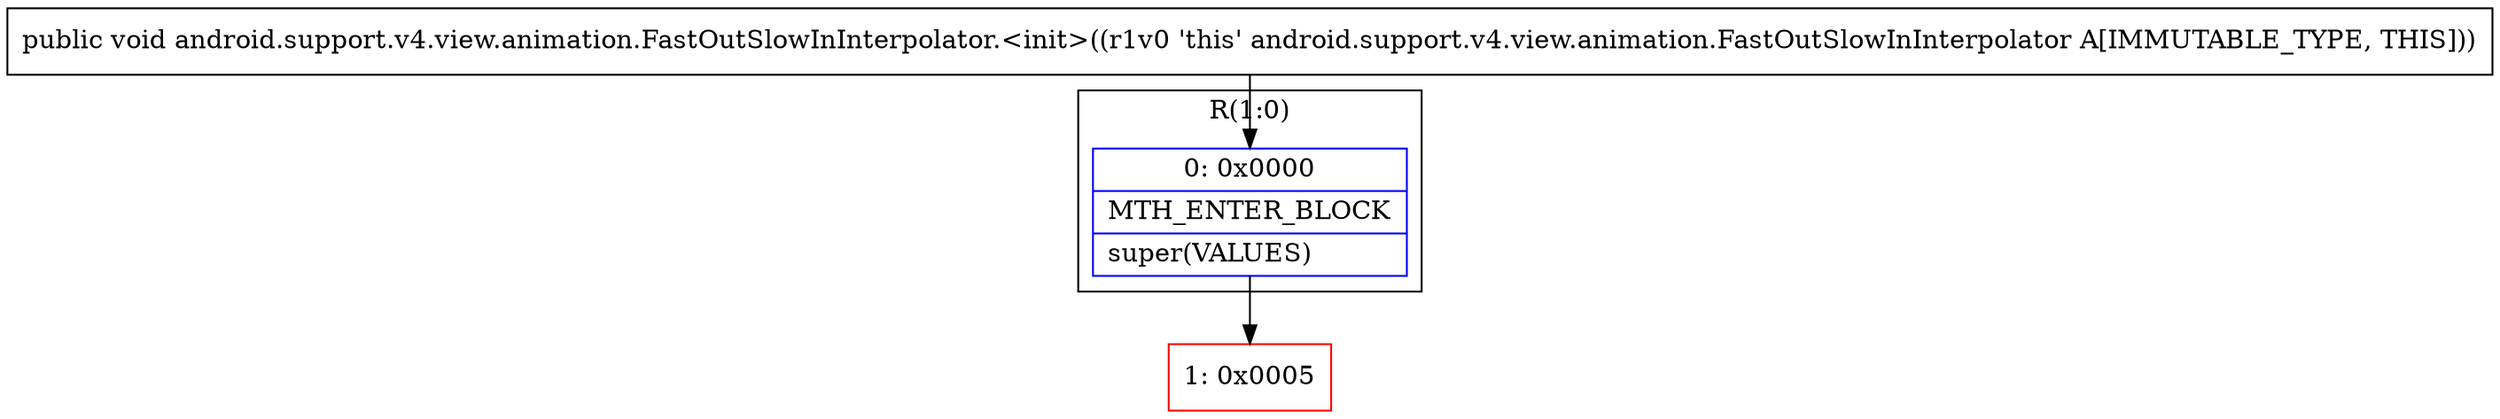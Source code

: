 digraph "CFG forandroid.support.v4.view.animation.FastOutSlowInInterpolator.\<init\>()V" {
subgraph cluster_Region_555718932 {
label = "R(1:0)";
node [shape=record,color=blue];
Node_0 [shape=record,label="{0\:\ 0x0000|MTH_ENTER_BLOCK\l|super(VALUES)\l}"];
}
Node_1 [shape=record,color=red,label="{1\:\ 0x0005}"];
MethodNode[shape=record,label="{public void android.support.v4.view.animation.FastOutSlowInInterpolator.\<init\>((r1v0 'this' android.support.v4.view.animation.FastOutSlowInInterpolator A[IMMUTABLE_TYPE, THIS])) }"];
MethodNode -> Node_0;
Node_0 -> Node_1;
}

